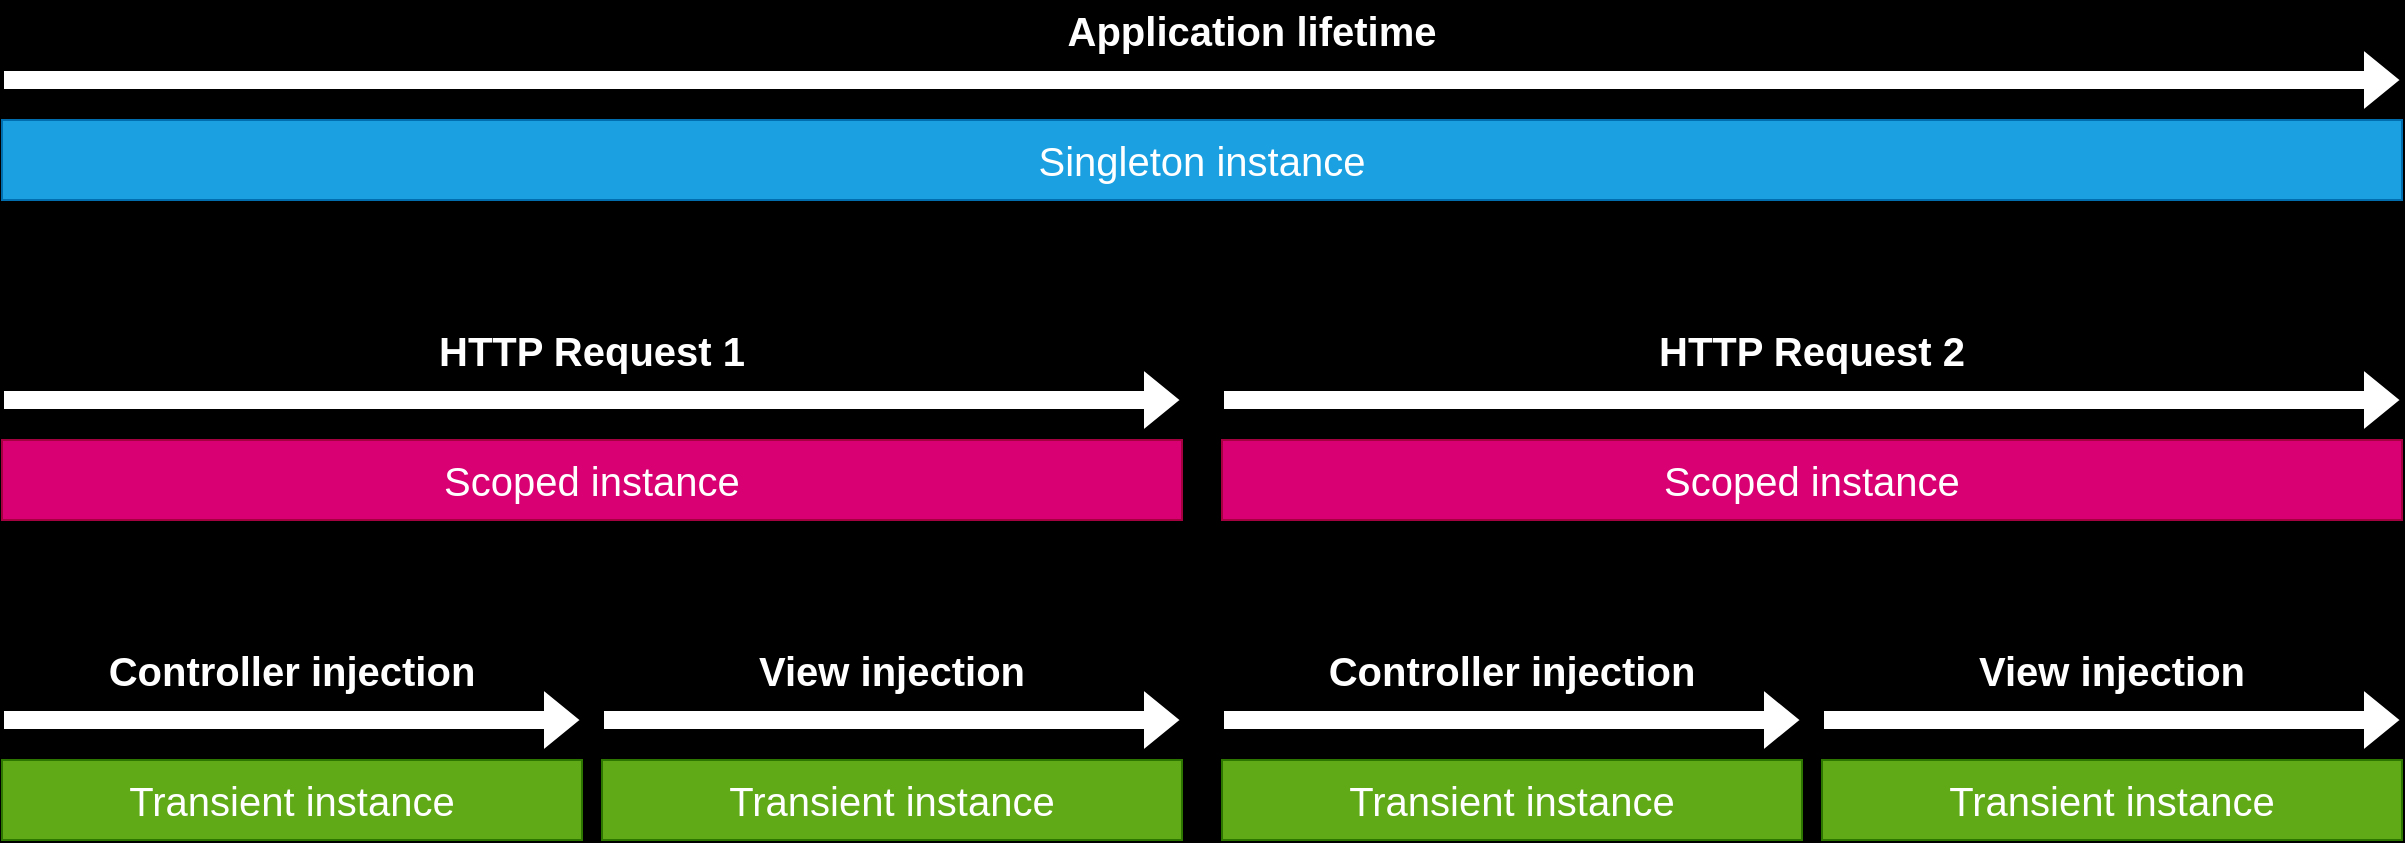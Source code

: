 <mxfile version="24.7.17">
  <diagram name="Page-1" id="1PlVf4wnUZVhLs4Grf8J">
    <mxGraphModel dx="1762" dy="880" grid="0" gridSize="10" guides="1" tooltips="1" connect="1" arrows="1" fold="1" page="1" pageScale="1" pageWidth="1600" pageHeight="900" background="#000000" math="0" shadow="0">
      <root>
        <mxCell id="0" />
        <mxCell id="1" parent="0" />
        <mxCell id="9vxutp4oGIfr7QXqwvSs-1" value="" style="shape=flexArrow;endArrow=classic;html=1;rounded=0;fillColor=default;" edge="1" parent="1">
          <mxGeometry width="50" height="50" relative="1" as="geometry">
            <mxPoint x="190" y="280" as="sourcePoint" />
            <mxPoint x="1390" y="280" as="targetPoint" />
          </mxGeometry>
        </mxCell>
        <mxCell id="9vxutp4oGIfr7QXqwvSs-4" value="Singleton instance" style="rounded=0;whiteSpace=wrap;html=1;fontSize=20;fillColor=#1ba1e2;fontColor=#ffffff;strokeColor=#006EAF;" vertex="1" parent="1">
          <mxGeometry x="190" y="300" width="1200" height="40" as="geometry" />
        </mxCell>
        <mxCell id="9vxutp4oGIfr7QXqwvSs-5" value="Application lifetime" style="text;html=1;align=center;verticalAlign=middle;whiteSpace=wrap;rounded=0;fontSize=20;fillColor=none;fontColor=#FFFFFF;fontStyle=1" vertex="1" parent="1">
          <mxGeometry x="720" y="240" width="190" height="30" as="geometry" />
        </mxCell>
        <mxCell id="9vxutp4oGIfr7QXqwvSs-6" value="" style="shape=flexArrow;endArrow=classic;html=1;rounded=0;fillColor=default;" edge="1" parent="1">
          <mxGeometry width="50" height="50" relative="1" as="geometry">
            <mxPoint x="190" y="440" as="sourcePoint" />
            <mxPoint x="780" y="440" as="targetPoint" />
          </mxGeometry>
        </mxCell>
        <mxCell id="9vxutp4oGIfr7QXqwvSs-7" value="Scoped instance" style="rounded=0;whiteSpace=wrap;html=1;fontSize=20;fillColor=#d80073;fontColor=#ffffff;strokeColor=#A50040;" vertex="1" parent="1">
          <mxGeometry x="190" y="460" width="590" height="40" as="geometry" />
        </mxCell>
        <mxCell id="9vxutp4oGIfr7QXqwvSs-8" value="HTTP Request 1" style="text;html=1;align=center;verticalAlign=middle;whiteSpace=wrap;rounded=0;fontSize=20;fillColor=none;fontColor=#FFFFFF;fontStyle=1" vertex="1" parent="1">
          <mxGeometry x="390" y="400" width="190" height="30" as="geometry" />
        </mxCell>
        <mxCell id="9vxutp4oGIfr7QXqwvSs-9" value="Scoped instance" style="rounded=0;whiteSpace=wrap;html=1;fontSize=20;fillColor=#d80073;fontColor=#ffffff;strokeColor=#A50040;" vertex="1" parent="1">
          <mxGeometry x="800" y="460" width="590" height="40" as="geometry" />
        </mxCell>
        <mxCell id="9vxutp4oGIfr7QXqwvSs-10" value="" style="shape=flexArrow;endArrow=classic;html=1;rounded=0;fillColor=default;" edge="1" parent="1">
          <mxGeometry width="50" height="50" relative="1" as="geometry">
            <mxPoint x="800" y="440" as="sourcePoint" />
            <mxPoint x="1390" y="440" as="targetPoint" />
          </mxGeometry>
        </mxCell>
        <mxCell id="9vxutp4oGIfr7QXqwvSs-11" value="HTTP Request 2" style="text;html=1;align=center;verticalAlign=middle;whiteSpace=wrap;rounded=0;fontSize=20;fillColor=none;fontColor=#FFFFFF;fontStyle=1" vertex="1" parent="1">
          <mxGeometry x="1000" y="400" width="190" height="30" as="geometry" />
        </mxCell>
        <mxCell id="9vxutp4oGIfr7QXqwvSs-12" value="" style="shape=flexArrow;endArrow=classic;html=1;rounded=0;fillColor=default;" edge="1" parent="1">
          <mxGeometry width="50" height="50" relative="1" as="geometry">
            <mxPoint x="190" y="600" as="sourcePoint" />
            <mxPoint x="480" y="600" as="targetPoint" />
          </mxGeometry>
        </mxCell>
        <mxCell id="9vxutp4oGIfr7QXqwvSs-13" value="Transient instance" style="rounded=0;whiteSpace=wrap;html=1;fontSize=20;fillColor=#60a917;fontColor=#ffffff;strokeColor=#2D7600;" vertex="1" parent="1">
          <mxGeometry x="190" y="620" width="290" height="40" as="geometry" />
        </mxCell>
        <mxCell id="9vxutp4oGIfr7QXqwvSs-14" value="Controller injection" style="text;html=1;align=center;verticalAlign=middle;whiteSpace=wrap;rounded=0;fontSize=20;fillColor=none;fontColor=#FFFFFF;fontStyle=1" vertex="1" parent="1">
          <mxGeometry x="240" y="560" width="190" height="30" as="geometry" />
        </mxCell>
        <mxCell id="9vxutp4oGIfr7QXqwvSs-18" value="Transient instance" style="rounded=0;whiteSpace=wrap;html=1;fontSize=20;fillColor=#60a917;fontColor=#ffffff;strokeColor=#2D7600;" vertex="1" parent="1">
          <mxGeometry x="490" y="620" width="290" height="40" as="geometry" />
        </mxCell>
        <mxCell id="9vxutp4oGIfr7QXqwvSs-19" value="" style="shape=flexArrow;endArrow=classic;html=1;rounded=0;fillColor=default;" edge="1" parent="1">
          <mxGeometry width="50" height="50" relative="1" as="geometry">
            <mxPoint x="490" y="600" as="sourcePoint" />
            <mxPoint x="780" y="600" as="targetPoint" />
          </mxGeometry>
        </mxCell>
        <mxCell id="9vxutp4oGIfr7QXqwvSs-20" value="View injection" style="text;html=1;align=center;verticalAlign=middle;whiteSpace=wrap;rounded=0;fontSize=20;fillColor=none;fontColor=#FFFFFF;fontStyle=1" vertex="1" parent="1">
          <mxGeometry x="540" y="560" width="190" height="30" as="geometry" />
        </mxCell>
        <mxCell id="9vxutp4oGIfr7QXqwvSs-21" value="" style="shape=flexArrow;endArrow=classic;html=1;rounded=0;fillColor=default;" edge="1" parent="1">
          <mxGeometry width="50" height="50" relative="1" as="geometry">
            <mxPoint x="800" y="600" as="sourcePoint" />
            <mxPoint x="1090" y="600" as="targetPoint" />
          </mxGeometry>
        </mxCell>
        <mxCell id="9vxutp4oGIfr7QXqwvSs-22" value="Transient instance" style="rounded=0;whiteSpace=wrap;html=1;fontSize=20;fillColor=#60a917;fontColor=#ffffff;strokeColor=#2D7600;" vertex="1" parent="1">
          <mxGeometry x="800" y="620" width="290" height="40" as="geometry" />
        </mxCell>
        <mxCell id="9vxutp4oGIfr7QXqwvSs-23" value="Controller injection" style="text;html=1;align=center;verticalAlign=middle;whiteSpace=wrap;rounded=0;fontSize=20;fillColor=none;fontColor=#FFFFFF;fontStyle=1" vertex="1" parent="1">
          <mxGeometry x="850" y="560" width="190" height="30" as="geometry" />
        </mxCell>
        <mxCell id="9vxutp4oGIfr7QXqwvSs-24" value="Transient instance" style="rounded=0;whiteSpace=wrap;html=1;fontSize=20;fillColor=#60a917;fontColor=#ffffff;strokeColor=#2D7600;" vertex="1" parent="1">
          <mxGeometry x="1100" y="620" width="290" height="40" as="geometry" />
        </mxCell>
        <mxCell id="9vxutp4oGIfr7QXqwvSs-25" value="" style="shape=flexArrow;endArrow=classic;html=1;rounded=0;fillColor=default;" edge="1" parent="1">
          <mxGeometry width="50" height="50" relative="1" as="geometry">
            <mxPoint x="1100" y="600" as="sourcePoint" />
            <mxPoint x="1390" y="600" as="targetPoint" />
          </mxGeometry>
        </mxCell>
        <mxCell id="9vxutp4oGIfr7QXqwvSs-26" value="View injection" style="text;html=1;align=center;verticalAlign=middle;whiteSpace=wrap;rounded=0;fontSize=20;fillColor=none;fontColor=#FFFFFF;fontStyle=1" vertex="1" parent="1">
          <mxGeometry x="1150" y="560" width="190" height="30" as="geometry" />
        </mxCell>
      </root>
    </mxGraphModel>
  </diagram>
</mxfile>
